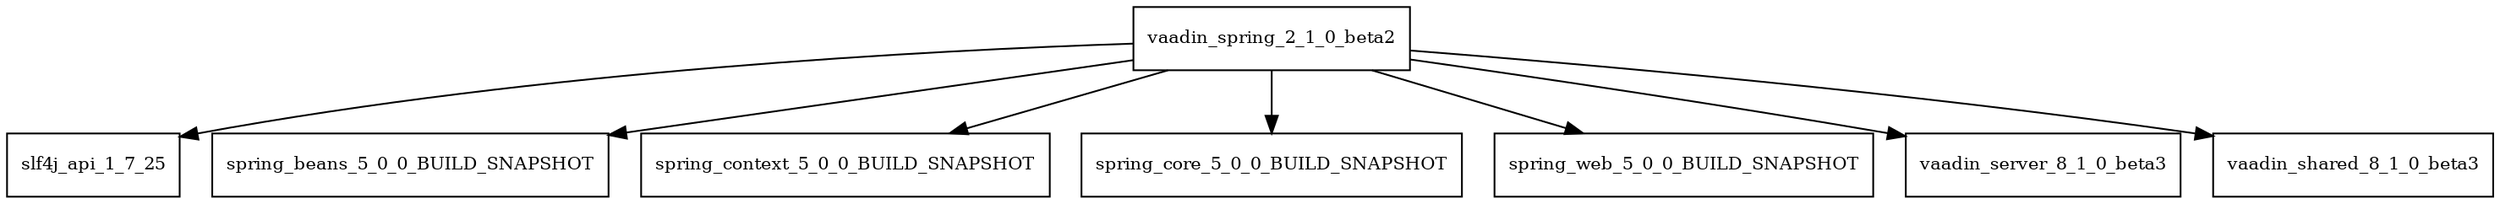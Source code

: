 digraph vaadin_spring_2_1_0_beta2_dependencies {
  node [shape = box, fontsize=10.0];
  vaadin_spring_2_1_0_beta2 -> slf4j_api_1_7_25;
  vaadin_spring_2_1_0_beta2 -> spring_beans_5_0_0_BUILD_SNAPSHOT;
  vaadin_spring_2_1_0_beta2 -> spring_context_5_0_0_BUILD_SNAPSHOT;
  vaadin_spring_2_1_0_beta2 -> spring_core_5_0_0_BUILD_SNAPSHOT;
  vaadin_spring_2_1_0_beta2 -> spring_web_5_0_0_BUILD_SNAPSHOT;
  vaadin_spring_2_1_0_beta2 -> vaadin_server_8_1_0_beta3;
  vaadin_spring_2_1_0_beta2 -> vaadin_shared_8_1_0_beta3;
}
